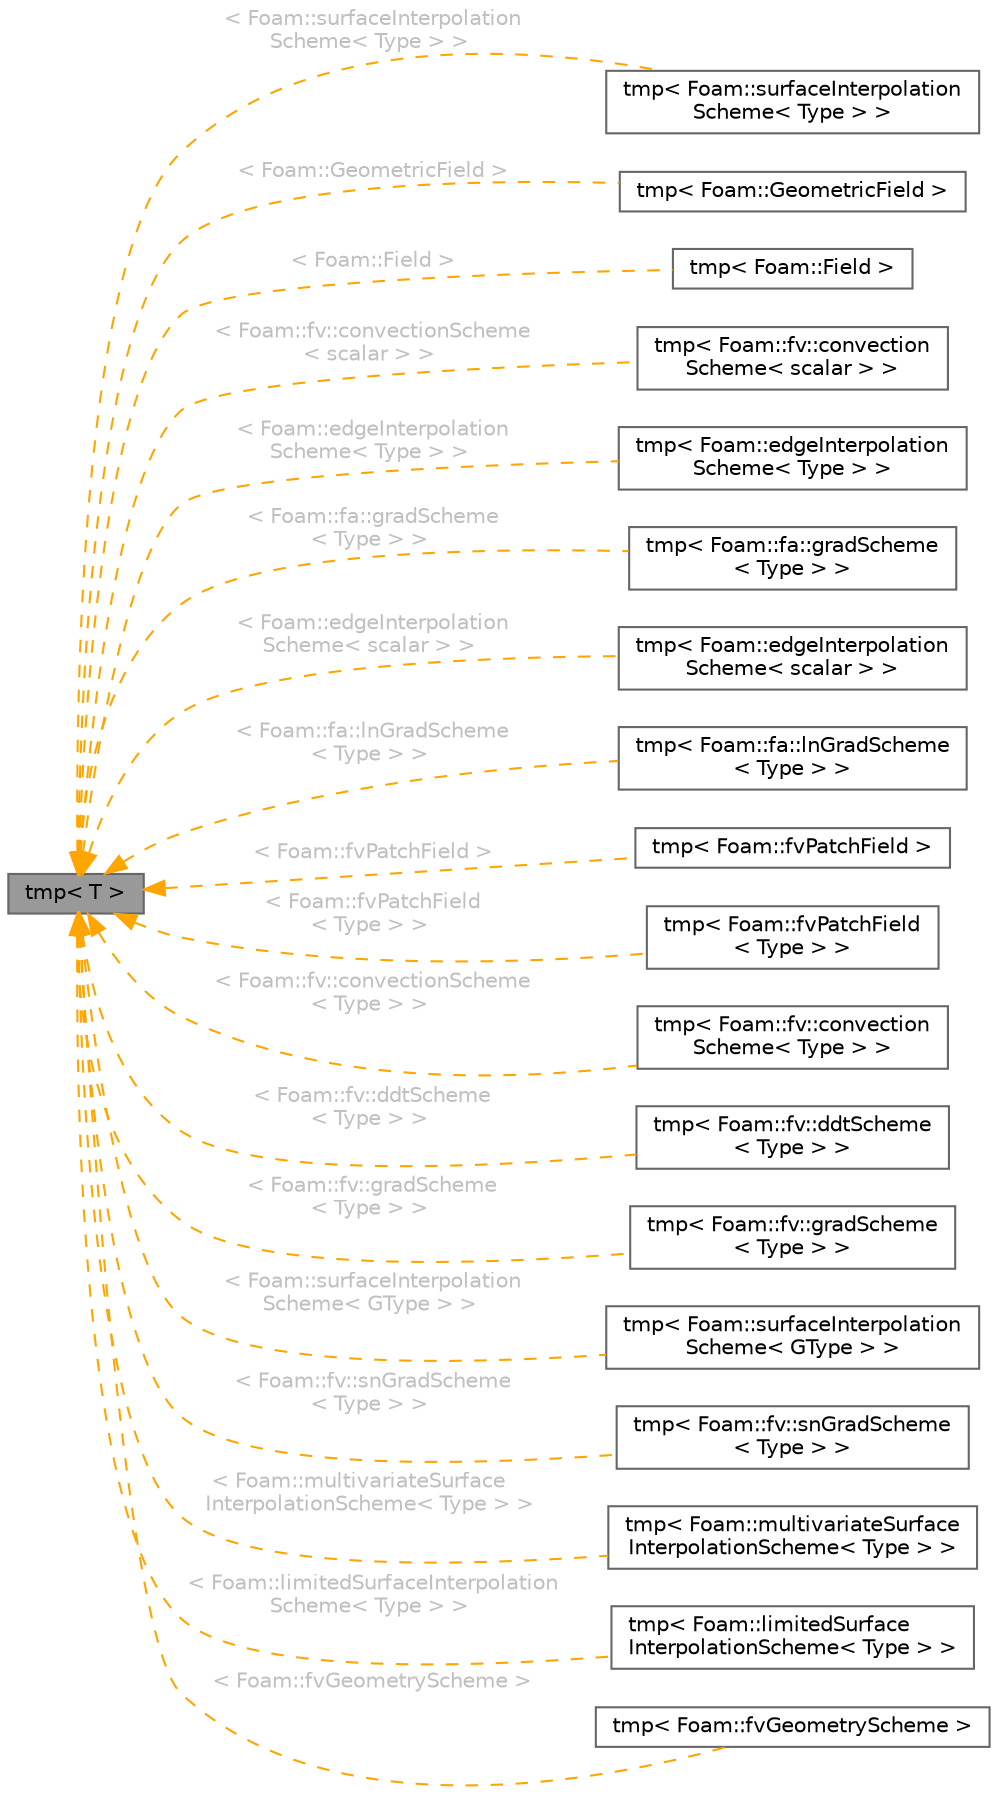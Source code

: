 digraph "tmp&lt; T &gt;"
{
 // LATEX_PDF_SIZE
  bgcolor="transparent";
  edge [fontname=Helvetica,fontsize=10,labelfontname=Helvetica,labelfontsize=10];
  node [fontname=Helvetica,fontsize=10,shape=box,height=0.2,width=0.4];
  rankdir="LR";
  Node1 [id="Node000001",label="tmp\< T \>",height=0.2,width=0.4,color="gray40", fillcolor="grey60", style="filled", fontcolor="black",tooltip="A class for managing temporary objects."];
  Node1 -> Node2 [id="edge1_Node000001_Node000002",dir="back",color="orange",style="dashed",tooltip=" ",label=" \< Foam::surfaceInterpolation\lScheme\< Type \> \>",fontcolor="grey" ];
  Node2 [id="Node000002",label="tmp\< Foam::surfaceInterpolation\lScheme\< Type \> \>",height=0.2,width=0.4,color="gray40", fillcolor="white", style="filled",URL="$classFoam_1_1tmp.html",tooltip=" "];
  Node1 -> Node3 [id="edge2_Node000001_Node000003",dir="back",color="orange",style="dashed",tooltip=" ",label=" \< Foam::GeometricField \>",fontcolor="grey" ];
  Node3 [id="Node000003",label="tmp\< Foam::GeometricField \>",height=0.2,width=0.4,color="gray40", fillcolor="white", style="filled",URL="$classFoam_1_1tmp.html",tooltip=" "];
  Node1 -> Node4 [id="edge3_Node000001_Node000004",dir="back",color="orange",style="dashed",tooltip=" ",label=" \< Foam::Field \>",fontcolor="grey" ];
  Node4 [id="Node000004",label="tmp\< Foam::Field \>",height=0.2,width=0.4,color="gray40", fillcolor="white", style="filled",URL="$classFoam_1_1tmp.html",tooltip=" "];
  Node1 -> Node5 [id="edge4_Node000001_Node000005",dir="back",color="orange",style="dashed",tooltip=" ",label=" \< Foam::fv::convectionScheme\l\< scalar \> \>",fontcolor="grey" ];
  Node5 [id="Node000005",label="tmp\< Foam::fv::convection\lScheme\< scalar \> \>",height=0.2,width=0.4,color="gray40", fillcolor="white", style="filled",URL="$classFoam_1_1tmp.html",tooltip=" "];
  Node1 -> Node6 [id="edge5_Node000001_Node000006",dir="back",color="orange",style="dashed",tooltip=" ",label=" \< Foam::edgeInterpolation\lScheme\< Type \> \>",fontcolor="grey" ];
  Node6 [id="Node000006",label="tmp\< Foam::edgeInterpolation\lScheme\< Type \> \>",height=0.2,width=0.4,color="gray40", fillcolor="white", style="filled",URL="$classFoam_1_1tmp.html",tooltip=" "];
  Node1 -> Node7 [id="edge6_Node000001_Node000007",dir="back",color="orange",style="dashed",tooltip=" ",label=" \< Foam::fa::gradScheme\l\< Type \> \>",fontcolor="grey" ];
  Node7 [id="Node000007",label="tmp\< Foam::fa::gradScheme\l\< Type \> \>",height=0.2,width=0.4,color="gray40", fillcolor="white", style="filled",URL="$classFoam_1_1tmp.html",tooltip=" "];
  Node1 -> Node8 [id="edge7_Node000001_Node000008",dir="back",color="orange",style="dashed",tooltip=" ",label=" \< Foam::edgeInterpolation\lScheme\< scalar \> \>",fontcolor="grey" ];
  Node8 [id="Node000008",label="tmp\< Foam::edgeInterpolation\lScheme\< scalar \> \>",height=0.2,width=0.4,color="gray40", fillcolor="white", style="filled",URL="$classFoam_1_1tmp.html",tooltip=" "];
  Node1 -> Node9 [id="edge8_Node000001_Node000009",dir="back",color="orange",style="dashed",tooltip=" ",label=" \< Foam::fa::lnGradScheme\l\< Type \> \>",fontcolor="grey" ];
  Node9 [id="Node000009",label="tmp\< Foam::fa::lnGradScheme\l\< Type \> \>",height=0.2,width=0.4,color="gray40", fillcolor="white", style="filled",URL="$classFoam_1_1tmp.html",tooltip=" "];
  Node1 -> Node10 [id="edge9_Node000001_Node000010",dir="back",color="orange",style="dashed",tooltip=" ",label=" \< Foam::fvPatchField \>",fontcolor="grey" ];
  Node10 [id="Node000010",label="tmp\< Foam::fvPatchField \>",height=0.2,width=0.4,color="gray40", fillcolor="white", style="filled",URL="$classFoam_1_1tmp.html",tooltip=" "];
  Node1 -> Node11 [id="edge10_Node000001_Node000011",dir="back",color="orange",style="dashed",tooltip=" ",label=" \< Foam::fvPatchField\l\< Type \> \>",fontcolor="grey" ];
  Node11 [id="Node000011",label="tmp\< Foam::fvPatchField\l\< Type \> \>",height=0.2,width=0.4,color="gray40", fillcolor="white", style="filled",URL="$classFoam_1_1tmp.html",tooltip=" "];
  Node1 -> Node12 [id="edge11_Node000001_Node000012",dir="back",color="orange",style="dashed",tooltip=" ",label=" \< Foam::fv::convectionScheme\l\< Type \> \>",fontcolor="grey" ];
  Node12 [id="Node000012",label="tmp\< Foam::fv::convection\lScheme\< Type \> \>",height=0.2,width=0.4,color="gray40", fillcolor="white", style="filled",URL="$classFoam_1_1tmp.html",tooltip=" "];
  Node1 -> Node13 [id="edge12_Node000001_Node000013",dir="back",color="orange",style="dashed",tooltip=" ",label=" \< Foam::fv::ddtScheme\l\< Type \> \>",fontcolor="grey" ];
  Node13 [id="Node000013",label="tmp\< Foam::fv::ddtScheme\l\< Type \> \>",height=0.2,width=0.4,color="gray40", fillcolor="white", style="filled",URL="$classFoam_1_1tmp.html",tooltip=" "];
  Node1 -> Node14 [id="edge13_Node000001_Node000014",dir="back",color="orange",style="dashed",tooltip=" ",label=" \< Foam::fv::gradScheme\l\< Type \> \>",fontcolor="grey" ];
  Node14 [id="Node000014",label="tmp\< Foam::fv::gradScheme\l\< Type \> \>",height=0.2,width=0.4,color="gray40", fillcolor="white", style="filled",URL="$classFoam_1_1tmp.html",tooltip=" "];
  Node1 -> Node15 [id="edge14_Node000001_Node000015",dir="back",color="orange",style="dashed",tooltip=" ",label=" \< Foam::surfaceInterpolation\lScheme\< GType \> \>",fontcolor="grey" ];
  Node15 [id="Node000015",label="tmp\< Foam::surfaceInterpolation\lScheme\< GType \> \>",height=0.2,width=0.4,color="gray40", fillcolor="white", style="filled",URL="$classFoam_1_1tmp.html",tooltip=" "];
  Node1 -> Node16 [id="edge15_Node000001_Node000016",dir="back",color="orange",style="dashed",tooltip=" ",label=" \< Foam::fv::snGradScheme\l\< Type \> \>",fontcolor="grey" ];
  Node16 [id="Node000016",label="tmp\< Foam::fv::snGradScheme\l\< Type \> \>",height=0.2,width=0.4,color="gray40", fillcolor="white", style="filled",URL="$classFoam_1_1tmp.html",tooltip=" "];
  Node1 -> Node17 [id="edge16_Node000001_Node000017",dir="back",color="orange",style="dashed",tooltip=" ",label=" \< Foam::multivariateSurface\lInterpolationScheme\< Type \> \>",fontcolor="grey" ];
  Node17 [id="Node000017",label="tmp\< Foam::multivariateSurface\lInterpolationScheme\< Type \> \>",height=0.2,width=0.4,color="gray40", fillcolor="white", style="filled",URL="$classFoam_1_1tmp.html",tooltip=" "];
  Node1 -> Node18 [id="edge17_Node000001_Node000018",dir="back",color="orange",style="dashed",tooltip=" ",label=" \< Foam::limitedSurfaceInterpolation\lScheme\< Type \> \>",fontcolor="grey" ];
  Node18 [id="Node000018",label="tmp\< Foam::limitedSurface\lInterpolationScheme\< Type \> \>",height=0.2,width=0.4,color="gray40", fillcolor="white", style="filled",URL="$classFoam_1_1tmp.html",tooltip=" "];
  Node1 -> Node19 [id="edge18_Node000001_Node000019",dir="back",color="orange",style="dashed",tooltip=" ",label=" \< Foam::fvGeometryScheme \>",fontcolor="grey" ];
  Node19 [id="Node000019",label="tmp\< Foam::fvGeometryScheme \>",height=0.2,width=0.4,color="gray40", fillcolor="white", style="filled",URL="$classFoam_1_1tmp.html",tooltip=" "];
}
